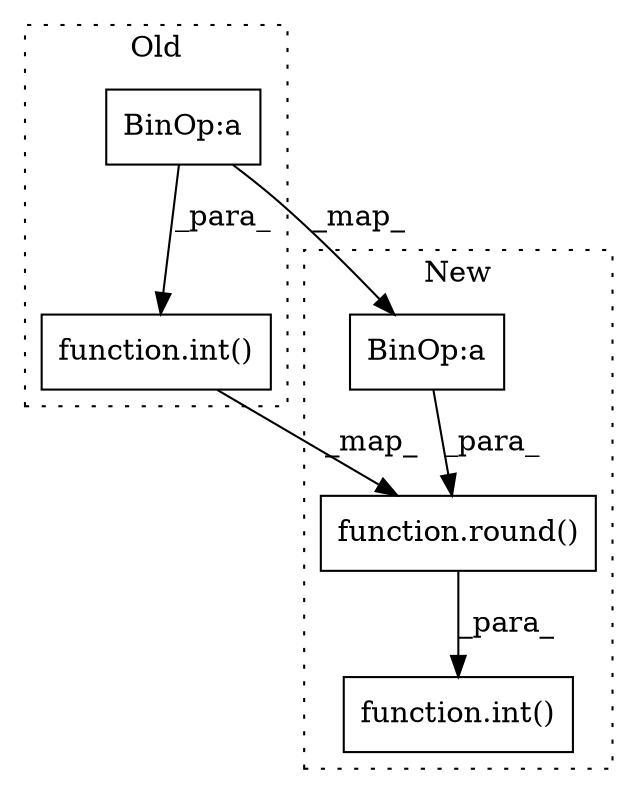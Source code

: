 digraph G {
subgraph cluster0 {
1 [label="function.int()" a="75" s="4618,4633" l="4,1" shape="box"];
5 [label="BinOp:a" a="82" s="4629" l="3" shape="box"];
label = "Old";
style="dotted";
}
subgraph cluster1 {
2 [label="function.round()" a="75" s="4600,4617" l="6,1" shape="box"];
3 [label="function.int()" a="75" s="4596,4618" l="4,1" shape="box"];
4 [label="BinOp:a" a="82" s="4613" l="3" shape="box"];
label = "New";
style="dotted";
}
1 -> 2 [label="_map_"];
2 -> 3 [label="_para_"];
4 -> 2 [label="_para_"];
5 -> 1 [label="_para_"];
5 -> 4 [label="_map_"];
}